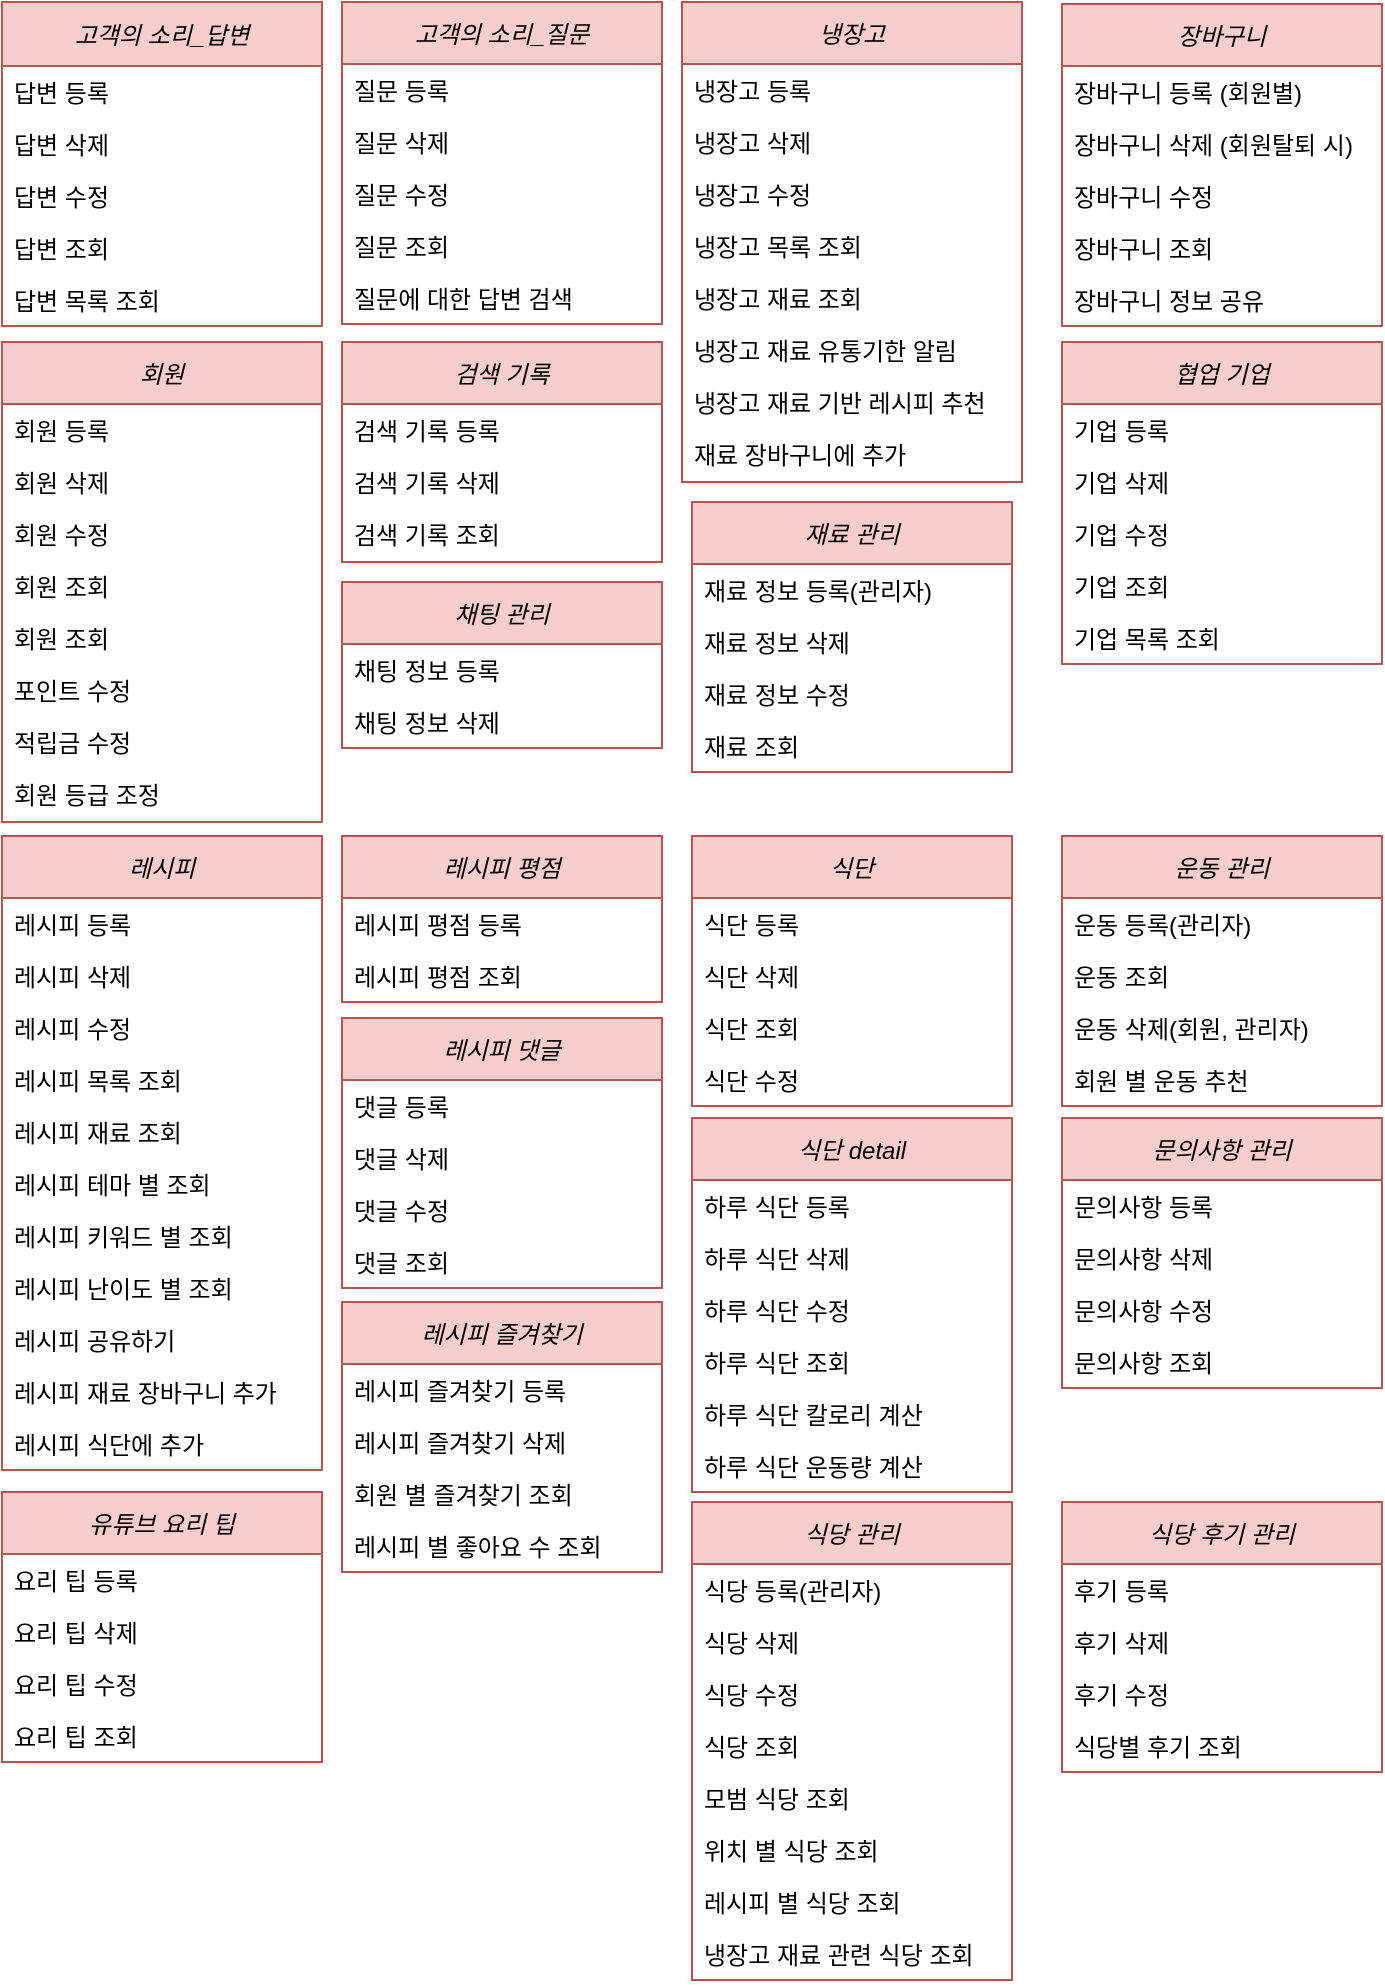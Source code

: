 <mxfile version="12.4.9" type="device"><diagram id="C5RBs43oDa-KdzZeNtuy" name="Page-1"><mxGraphModel dx="782" dy="689" grid="1" gridSize="10" guides="1" tooltips="1" connect="1" arrows="1" fold="1" page="1" pageScale="1" pageWidth="827" pageHeight="1169" math="0" shadow="0"><root><mxCell id="WIyWlLk6GJQsqaUBKTNV-0"/><mxCell id="WIyWlLk6GJQsqaUBKTNV-1" parent="WIyWlLk6GJQsqaUBKTNV-0"/><mxCell id="zkfFHV4jXpPFQw0GAbJ--0" value="고객의 소리_질문" style="swimlane;fontStyle=2;align=center;verticalAlign=middle;childLayout=stackLayout;horizontal=1;startSize=31;horizontalStack=0;resizeParent=1;resizeLast=0;collapsible=1;marginBottom=0;rounded=0;shadow=0;strokeWidth=1;fillColor=#f8cecc;strokeColor=#b85450;" parent="WIyWlLk6GJQsqaUBKTNV-1" vertex="1"><mxGeometry x="200" y="120" width="160" height="161" as="geometry"><mxRectangle x="230" y="140" width="160" height="26" as="alternateBounds"/></mxGeometry></mxCell><mxCell id="oyymYGKAk59_ZDK6_YY2-10" value="질문 등록" style="text;align=left;verticalAlign=top;spacingLeft=4;spacingRight=4;overflow=hidden;rotatable=0;points=[[0,0.5],[1,0.5]];portConstraint=eastwest;" parent="zkfFHV4jXpPFQw0GAbJ--0" vertex="1"><mxGeometry y="31" width="160" height="26" as="geometry"/></mxCell><mxCell id="oyymYGKAk59_ZDK6_YY2-11" value="질문 삭제" style="text;align=left;verticalAlign=top;spacingLeft=4;spacingRight=4;overflow=hidden;rotatable=0;points=[[0,0.5],[1,0.5]];portConstraint=eastwest;" parent="zkfFHV4jXpPFQw0GAbJ--0" vertex="1"><mxGeometry y="57" width="160" height="26" as="geometry"/></mxCell><mxCell id="oyymYGKAk59_ZDK6_YY2-13" value="질문 수정" style="text;align=left;verticalAlign=top;spacingLeft=4;spacingRight=4;overflow=hidden;rotatable=0;points=[[0,0.5],[1,0.5]];portConstraint=eastwest;" parent="zkfFHV4jXpPFQw0GAbJ--0" vertex="1"><mxGeometry y="83" width="160" height="26" as="geometry"/></mxCell><mxCell id="oyymYGKAk59_ZDK6_YY2-12" value="질문 조회" style="text;align=left;verticalAlign=top;spacingLeft=4;spacingRight=4;overflow=hidden;rotatable=0;points=[[0,0.5],[1,0.5]];portConstraint=eastwest;" parent="zkfFHV4jXpPFQw0GAbJ--0" vertex="1"><mxGeometry y="109" width="160" height="26" as="geometry"/></mxCell><mxCell id="8qsR61DYDhoT_4ylMXKl-2" value="질문에 대한 답변 검색" style="text;align=left;verticalAlign=top;spacingLeft=4;spacingRight=4;overflow=hidden;rotatable=0;points=[[0,0.5],[1,0.5]];portConstraint=eastwest;" vertex="1" parent="zkfFHV4jXpPFQw0GAbJ--0"><mxGeometry y="135" width="160" height="26" as="geometry"/></mxCell><mxCell id="oyymYGKAk59_ZDK6_YY2-0" value="고객의 소리_답변" style="swimlane;fontStyle=2;align=center;verticalAlign=middle;childLayout=stackLayout;horizontal=1;startSize=32;horizontalStack=0;resizeParent=1;resizeLast=0;collapsible=1;marginBottom=0;rounded=0;shadow=0;strokeWidth=1;labelBackgroundColor=none;fillColor=#f8cecc;strokeColor=#b85450;" parent="WIyWlLk6GJQsqaUBKTNV-1" vertex="1"><mxGeometry x="30" y="120" width="160" height="162" as="geometry"><mxRectangle x="230" y="140" width="160" height="26" as="alternateBounds"/></mxGeometry></mxCell><mxCell id="oyymYGKAk59_ZDK6_YY2-4" value="답변 등록" style="text;align=left;verticalAlign=top;spacingLeft=4;spacingRight=4;overflow=hidden;rotatable=0;points=[[0,0.5],[1,0.5]];portConstraint=eastwest;" parent="oyymYGKAk59_ZDK6_YY2-0" vertex="1"><mxGeometry y="32" width="160" height="26" as="geometry"/></mxCell><mxCell id="oyymYGKAk59_ZDK6_YY2-5" value="답변 삭제" style="text;align=left;verticalAlign=top;spacingLeft=4;spacingRight=4;overflow=hidden;rotatable=0;points=[[0,0.5],[1,0.5]];portConstraint=eastwest;" parent="oyymYGKAk59_ZDK6_YY2-0" vertex="1"><mxGeometry y="58" width="160" height="26" as="geometry"/></mxCell><mxCell id="oyymYGKAk59_ZDK6_YY2-7" value="답변 수정" style="text;align=left;verticalAlign=top;spacingLeft=4;spacingRight=4;overflow=hidden;rotatable=0;points=[[0,0.5],[1,0.5]];portConstraint=eastwest;" parent="oyymYGKAk59_ZDK6_YY2-0" vertex="1"><mxGeometry y="84" width="160" height="26" as="geometry"/></mxCell><mxCell id="oyymYGKAk59_ZDK6_YY2-8" value="답변 조회" style="text;align=left;verticalAlign=top;spacingLeft=4;spacingRight=4;overflow=hidden;rotatable=0;points=[[0,0.5],[1,0.5]];portConstraint=eastwest;" parent="oyymYGKAk59_ZDK6_YY2-0" vertex="1"><mxGeometry y="110" width="160" height="26" as="geometry"/></mxCell><mxCell id="oyymYGKAk59_ZDK6_YY2-42" value="답변 목록 조회" style="text;align=left;verticalAlign=top;spacingLeft=4;spacingRight=4;overflow=hidden;rotatable=0;points=[[0,0.5],[1,0.5]];portConstraint=eastwest;" parent="oyymYGKAk59_ZDK6_YY2-0" vertex="1"><mxGeometry y="136" width="160" height="26" as="geometry"/></mxCell><mxCell id="oyymYGKAk59_ZDK6_YY2-14" value="협업 기업" style="swimlane;fontStyle=2;align=center;verticalAlign=middle;childLayout=stackLayout;horizontal=1;startSize=31;horizontalStack=0;resizeParent=1;resizeLast=0;collapsible=1;marginBottom=0;rounded=0;shadow=0;strokeWidth=1;fillColor=#f8cecc;strokeColor=#b85450;" parent="WIyWlLk6GJQsqaUBKTNV-1" vertex="1"><mxGeometry x="560" y="290" width="160" height="161" as="geometry"><mxRectangle x="230" y="140" width="160" height="26" as="alternateBounds"/></mxGeometry></mxCell><mxCell id="oyymYGKAk59_ZDK6_YY2-15" value="기업 등록" style="text;align=left;verticalAlign=top;spacingLeft=4;spacingRight=4;overflow=hidden;rotatable=0;points=[[0,0.5],[1,0.5]];portConstraint=eastwest;" parent="oyymYGKAk59_ZDK6_YY2-14" vertex="1"><mxGeometry y="31" width="160" height="26" as="geometry"/></mxCell><mxCell id="oyymYGKAk59_ZDK6_YY2-16" value="기업 삭제" style="text;align=left;verticalAlign=top;spacingLeft=4;spacingRight=4;overflow=hidden;rotatable=0;points=[[0,0.5],[1,0.5]];portConstraint=eastwest;" parent="oyymYGKAk59_ZDK6_YY2-14" vertex="1"><mxGeometry y="57" width="160" height="26" as="geometry"/></mxCell><mxCell id="oyymYGKAk59_ZDK6_YY2-17" value="기업 수정" style="text;align=left;verticalAlign=top;spacingLeft=4;spacingRight=4;overflow=hidden;rotatable=0;points=[[0,0.5],[1,0.5]];portConstraint=eastwest;" parent="oyymYGKAk59_ZDK6_YY2-14" vertex="1"><mxGeometry y="83" width="160" height="26" as="geometry"/></mxCell><mxCell id="oyymYGKAk59_ZDK6_YY2-18" value="기업 조회" style="text;align=left;verticalAlign=top;spacingLeft=4;spacingRight=4;overflow=hidden;rotatable=0;points=[[0,0.5],[1,0.5]];portConstraint=eastwest;" parent="oyymYGKAk59_ZDK6_YY2-14" vertex="1"><mxGeometry y="109" width="160" height="26" as="geometry"/></mxCell><mxCell id="oyymYGKAk59_ZDK6_YY2-43" value="기업 목록 조회" style="text;align=left;verticalAlign=top;spacingLeft=4;spacingRight=4;overflow=hidden;rotatable=0;points=[[0,0.5],[1,0.5]];portConstraint=eastwest;" parent="oyymYGKAk59_ZDK6_YY2-14" vertex="1"><mxGeometry y="135" width="160" height="26" as="geometry"/></mxCell><mxCell id="oyymYGKAk59_ZDK6_YY2-19" value="회원" style="swimlane;fontStyle=2;align=center;verticalAlign=middle;childLayout=stackLayout;horizontal=1;startSize=31;horizontalStack=0;resizeParent=1;resizeLast=0;collapsible=1;marginBottom=0;rounded=0;shadow=0;strokeWidth=1;fillColor=#f8cecc;strokeColor=#b85450;" parent="WIyWlLk6GJQsqaUBKTNV-1" vertex="1"><mxGeometry x="30" y="290" width="160" height="240" as="geometry"><mxRectangle x="230" y="140" width="160" height="26" as="alternateBounds"/></mxGeometry></mxCell><mxCell id="oyymYGKAk59_ZDK6_YY2-20" value="회원 등록" style="text;align=left;verticalAlign=top;spacingLeft=4;spacingRight=4;overflow=hidden;rotatable=0;points=[[0,0.5],[1,0.5]];portConstraint=eastwest;" parent="oyymYGKAk59_ZDK6_YY2-19" vertex="1"><mxGeometry y="31" width="160" height="26" as="geometry"/></mxCell><mxCell id="oyymYGKAk59_ZDK6_YY2-21" value="회원 삭제" style="text;align=left;verticalAlign=top;spacingLeft=4;spacingRight=4;overflow=hidden;rotatable=0;points=[[0,0.5],[1,0.5]];portConstraint=eastwest;" parent="oyymYGKAk59_ZDK6_YY2-19" vertex="1"><mxGeometry y="57" width="160" height="26" as="geometry"/></mxCell><mxCell id="oyymYGKAk59_ZDK6_YY2-22" value="회원 수정" style="text;align=left;verticalAlign=top;spacingLeft=4;spacingRight=4;overflow=hidden;rotatable=0;points=[[0,0.5],[1,0.5]];portConstraint=eastwest;" parent="oyymYGKAk59_ZDK6_YY2-19" vertex="1"><mxGeometry y="83" width="160" height="26" as="geometry"/></mxCell><mxCell id="oyymYGKAk59_ZDK6_YY2-23" value="회원 조회" style="text;align=left;verticalAlign=top;spacingLeft=4;spacingRight=4;overflow=hidden;rotatable=0;points=[[0,0.5],[1,0.5]];portConstraint=eastwest;" parent="oyymYGKAk59_ZDK6_YY2-19" vertex="1"><mxGeometry y="109" width="160" height="26" as="geometry"/></mxCell><mxCell id="oyymYGKAk59_ZDK6_YY2-62" value="회원 조회" style="text;align=left;verticalAlign=top;spacingLeft=4;spacingRight=4;overflow=hidden;rotatable=0;points=[[0,0.5],[1,0.5]];portConstraint=eastwest;" parent="oyymYGKAk59_ZDK6_YY2-19" vertex="1"><mxGeometry y="135" width="160" height="26" as="geometry"/></mxCell><mxCell id="oyymYGKAk59_ZDK6_YY2-24" value="포인트 수정" style="text;align=left;verticalAlign=top;spacingLeft=4;spacingRight=4;overflow=hidden;rotatable=0;points=[[0,0.5],[1,0.5]];portConstraint=eastwest;" parent="oyymYGKAk59_ZDK6_YY2-19" vertex="1"><mxGeometry y="161" width="160" height="26" as="geometry"/></mxCell><mxCell id="oyymYGKAk59_ZDK6_YY2-25" value="적립금 수정" style="text;align=left;verticalAlign=top;spacingLeft=4;spacingRight=4;overflow=hidden;rotatable=0;points=[[0,0.5],[1,0.5]];portConstraint=eastwest;" parent="oyymYGKAk59_ZDK6_YY2-19" vertex="1"><mxGeometry y="187" width="160" height="26" as="geometry"/></mxCell><mxCell id="8qsR61DYDhoT_4ylMXKl-1" value="회원 등급 조정" style="text;align=left;verticalAlign=top;spacingLeft=4;spacingRight=4;overflow=hidden;rotatable=0;points=[[0,0.5],[1,0.5]];portConstraint=eastwest;" vertex="1" parent="oyymYGKAk59_ZDK6_YY2-19"><mxGeometry y="213" width="160" height="26" as="geometry"/></mxCell><mxCell id="oyymYGKAk59_ZDK6_YY2-26" value="검색 기록" style="swimlane;fontStyle=2;align=center;verticalAlign=middle;childLayout=stackLayout;horizontal=1;startSize=31;horizontalStack=0;resizeParent=1;resizeLast=0;collapsible=1;marginBottom=0;rounded=0;shadow=0;strokeWidth=1;fillColor=#f8cecc;strokeColor=#b85450;" parent="WIyWlLk6GJQsqaUBKTNV-1" vertex="1"><mxGeometry x="200" y="290" width="160" height="110" as="geometry"><mxRectangle x="230" y="140" width="160" height="26" as="alternateBounds"/></mxGeometry></mxCell><mxCell id="oyymYGKAk59_ZDK6_YY2-27" value="검색 기록 등록" style="text;align=left;verticalAlign=top;spacingLeft=4;spacingRight=4;overflow=hidden;rotatable=0;points=[[0,0.5],[1,0.5]];portConstraint=eastwest;" parent="oyymYGKAk59_ZDK6_YY2-26" vertex="1"><mxGeometry y="31" width="160" height="26" as="geometry"/></mxCell><mxCell id="oyymYGKAk59_ZDK6_YY2-28" value="검색 기록 삭제" style="text;align=left;verticalAlign=top;spacingLeft=4;spacingRight=4;overflow=hidden;rotatable=0;points=[[0,0.5],[1,0.5]];portConstraint=eastwest;" parent="oyymYGKAk59_ZDK6_YY2-26" vertex="1"><mxGeometry y="57" width="160" height="26" as="geometry"/></mxCell><mxCell id="oyymYGKAk59_ZDK6_YY2-29" value="검색 기록 조회" style="text;align=left;verticalAlign=top;spacingLeft=4;spacingRight=4;overflow=hidden;rotatable=0;points=[[0,0.5],[1,0.5]];portConstraint=eastwest;" parent="oyymYGKAk59_ZDK6_YY2-26" vertex="1"><mxGeometry y="83" width="160" height="26" as="geometry"/></mxCell><mxCell id="oyymYGKAk59_ZDK6_YY2-33" value="장바구니" style="swimlane;fontStyle=2;align=center;verticalAlign=middle;childLayout=stackLayout;horizontal=1;startSize=31;horizontalStack=0;resizeParent=1;resizeLast=0;collapsible=1;marginBottom=0;rounded=0;shadow=0;strokeWidth=1;fillColor=#f8cecc;strokeColor=#b85450;" parent="WIyWlLk6GJQsqaUBKTNV-1" vertex="1"><mxGeometry x="560" y="121" width="160" height="161" as="geometry"><mxRectangle x="230" y="140" width="160" height="26" as="alternateBounds"/></mxGeometry></mxCell><mxCell id="oyymYGKAk59_ZDK6_YY2-34" value="장바구니 등록 (회원별)" style="text;align=left;verticalAlign=top;spacingLeft=4;spacingRight=4;overflow=hidden;rotatable=0;points=[[0,0.5],[1,0.5]];portConstraint=eastwest;" parent="oyymYGKAk59_ZDK6_YY2-33" vertex="1"><mxGeometry y="31" width="160" height="26" as="geometry"/></mxCell><mxCell id="oyymYGKAk59_ZDK6_YY2-35" value="장바구니 삭제 (회원탈퇴 시)" style="text;align=left;verticalAlign=top;spacingLeft=4;spacingRight=4;overflow=hidden;rotatable=0;points=[[0,0.5],[1,0.5]];portConstraint=eastwest;" parent="oyymYGKAk59_ZDK6_YY2-33" vertex="1"><mxGeometry y="57" width="160" height="26" as="geometry"/></mxCell><mxCell id="oyymYGKAk59_ZDK6_YY2-36" value="장바구니 수정" style="text;align=left;verticalAlign=top;spacingLeft=4;spacingRight=4;overflow=hidden;rotatable=0;points=[[0,0.5],[1,0.5]];portConstraint=eastwest;" parent="oyymYGKAk59_ZDK6_YY2-33" vertex="1"><mxGeometry y="83" width="160" height="26" as="geometry"/></mxCell><mxCell id="oyymYGKAk59_ZDK6_YY2-37" value="장바구니 조회" style="text;align=left;verticalAlign=top;spacingLeft=4;spacingRight=4;overflow=hidden;rotatable=0;points=[[0,0.5],[1,0.5]];portConstraint=eastwest;" parent="oyymYGKAk59_ZDK6_YY2-33" vertex="1"><mxGeometry y="109" width="160" height="26" as="geometry"/></mxCell><mxCell id="oyymYGKAk59_ZDK6_YY2-41" value="장바구니 정보 공유" style="text;align=left;verticalAlign=top;spacingLeft=4;spacingRight=4;overflow=hidden;rotatable=0;points=[[0,0.5],[1,0.5]];portConstraint=eastwest;" parent="oyymYGKAk59_ZDK6_YY2-33" vertex="1"><mxGeometry y="135" width="160" height="26" as="geometry"/></mxCell><mxCell id="oyymYGKAk59_ZDK6_YY2-44" value="레시피" style="swimlane;fontStyle=2;align=center;verticalAlign=middle;childLayout=stackLayout;horizontal=1;startSize=31;horizontalStack=0;resizeParent=1;resizeLast=0;collapsible=1;marginBottom=0;rounded=0;shadow=0;strokeWidth=1;fillColor=#f8cecc;strokeColor=#b85450;" parent="WIyWlLk6GJQsqaUBKTNV-1" vertex="1"><mxGeometry x="30" y="537" width="160" height="317" as="geometry"><mxRectangle x="230" y="140" width="160" height="26" as="alternateBounds"/></mxGeometry></mxCell><mxCell id="oyymYGKAk59_ZDK6_YY2-45" value="레시피 등록" style="text;align=left;verticalAlign=top;spacingLeft=4;spacingRight=4;overflow=hidden;rotatable=0;points=[[0,0.5],[1,0.5]];portConstraint=eastwest;" parent="oyymYGKAk59_ZDK6_YY2-44" vertex="1"><mxGeometry y="31" width="160" height="26" as="geometry"/></mxCell><mxCell id="oyymYGKAk59_ZDK6_YY2-46" value="레시피 삭제" style="text;align=left;verticalAlign=top;spacingLeft=4;spacingRight=4;overflow=hidden;rotatable=0;points=[[0,0.5],[1,0.5]];portConstraint=eastwest;" parent="oyymYGKAk59_ZDK6_YY2-44" vertex="1"><mxGeometry y="57" width="160" height="26" as="geometry"/></mxCell><mxCell id="oyymYGKAk59_ZDK6_YY2-47" value="레시피 수정" style="text;align=left;verticalAlign=top;spacingLeft=4;spacingRight=4;overflow=hidden;rotatable=0;points=[[0,0.5],[1,0.5]];portConstraint=eastwest;" parent="oyymYGKAk59_ZDK6_YY2-44" vertex="1"><mxGeometry y="83" width="160" height="26" as="geometry"/></mxCell><mxCell id="oyymYGKAk59_ZDK6_YY2-48" value="레시피 목록 조회" style="text;align=left;verticalAlign=top;spacingLeft=4;spacingRight=4;overflow=hidden;rotatable=0;points=[[0,0.5],[1,0.5]];portConstraint=eastwest;" parent="oyymYGKAk59_ZDK6_YY2-44" vertex="1"><mxGeometry y="109" width="160" height="26" as="geometry"/></mxCell><mxCell id="8qsR61DYDhoT_4ylMXKl-5" value="레시피 재료 조회" style="text;align=left;verticalAlign=top;spacingLeft=4;spacingRight=4;overflow=hidden;rotatable=0;points=[[0,0.5],[1,0.5]];portConstraint=eastwest;" vertex="1" parent="oyymYGKAk59_ZDK6_YY2-44"><mxGeometry y="135" width="160" height="26" as="geometry"/></mxCell><mxCell id="oyymYGKAk59_ZDK6_YY2-49" value="레시피 테마 별 조회" style="text;align=left;verticalAlign=top;spacingLeft=4;spacingRight=4;overflow=hidden;rotatable=0;points=[[0,0.5],[1,0.5]];portConstraint=eastwest;" parent="oyymYGKAk59_ZDK6_YY2-44" vertex="1"><mxGeometry y="161" width="160" height="26" as="geometry"/></mxCell><mxCell id="oyymYGKAk59_ZDK6_YY2-51" value="레시피 키워드 별 조회" style="text;align=left;verticalAlign=top;spacingLeft=4;spacingRight=4;overflow=hidden;rotatable=0;points=[[0,0.5],[1,0.5]];portConstraint=eastwest;" parent="oyymYGKAk59_ZDK6_YY2-44" vertex="1"><mxGeometry y="187" width="160" height="26" as="geometry"/></mxCell><mxCell id="oyymYGKAk59_ZDK6_YY2-52" value="레시피 난이도 별 조회" style="text;align=left;verticalAlign=top;spacingLeft=4;spacingRight=4;overflow=hidden;rotatable=0;points=[[0,0.5],[1,0.5]];portConstraint=eastwest;" parent="oyymYGKAk59_ZDK6_YY2-44" vertex="1"><mxGeometry y="213" width="160" height="26" as="geometry"/></mxCell><mxCell id="8qsR61DYDhoT_4ylMXKl-4" value="레시피 공유하기" style="text;align=left;verticalAlign=top;spacingLeft=4;spacingRight=4;overflow=hidden;rotatable=0;points=[[0,0.5],[1,0.5]];portConstraint=eastwest;" vertex="1" parent="oyymYGKAk59_ZDK6_YY2-44"><mxGeometry y="239" width="160" height="26" as="geometry"/></mxCell><mxCell id="8qsR61DYDhoT_4ylMXKl-6" value="레시피 재료 장바구니 추가" style="text;align=left;verticalAlign=top;spacingLeft=4;spacingRight=4;overflow=hidden;rotatable=0;points=[[0,0.5],[1,0.5]];portConstraint=eastwest;" vertex="1" parent="oyymYGKAk59_ZDK6_YY2-44"><mxGeometry y="265" width="160" height="26" as="geometry"/></mxCell><mxCell id="8qsR61DYDhoT_4ylMXKl-7" value="레시피 식단에 추가" style="text;align=left;verticalAlign=top;spacingLeft=4;spacingRight=4;overflow=hidden;rotatable=0;points=[[0,0.5],[1,0.5]];portConstraint=eastwest;" vertex="1" parent="oyymYGKAk59_ZDK6_YY2-44"><mxGeometry y="291" width="160" height="26" as="geometry"/></mxCell><mxCell id="oyymYGKAk59_ZDK6_YY2-54" value="레시피 평점" style="swimlane;fontStyle=2;align=center;verticalAlign=middle;childLayout=stackLayout;horizontal=1;startSize=31;horizontalStack=0;resizeParent=1;resizeLast=0;collapsible=1;marginBottom=0;rounded=0;shadow=0;strokeWidth=1;fillColor=#f8cecc;strokeColor=#b85450;" parent="WIyWlLk6GJQsqaUBKTNV-1" vertex="1"><mxGeometry x="200" y="537" width="160" height="83" as="geometry"><mxRectangle x="230" y="140" width="160" height="26" as="alternateBounds"/></mxGeometry></mxCell><mxCell id="oyymYGKAk59_ZDK6_YY2-55" value="레시피 평점 등록" style="text;align=left;verticalAlign=top;spacingLeft=4;spacingRight=4;overflow=hidden;rotatable=0;points=[[0,0.5],[1,0.5]];portConstraint=eastwest;" parent="oyymYGKAk59_ZDK6_YY2-54" vertex="1"><mxGeometry y="31" width="160" height="26" as="geometry"/></mxCell><mxCell id="oyymYGKAk59_ZDK6_YY2-56" value="레시피 평점 조회" style="text;align=left;verticalAlign=top;spacingLeft=4;spacingRight=4;overflow=hidden;rotatable=0;points=[[0,0.5],[1,0.5]];portConstraint=eastwest;" parent="oyymYGKAk59_ZDK6_YY2-54" vertex="1"><mxGeometry y="57" width="160" height="26" as="geometry"/></mxCell><mxCell id="oyymYGKAk59_ZDK6_YY2-63" value="레시피 댓글" style="swimlane;fontStyle=2;align=center;verticalAlign=middle;childLayout=stackLayout;horizontal=1;startSize=31;horizontalStack=0;resizeParent=1;resizeLast=0;collapsible=1;marginBottom=0;rounded=0;shadow=0;strokeWidth=1;fillColor=#f8cecc;strokeColor=#b85450;" parent="WIyWlLk6GJQsqaUBKTNV-1" vertex="1"><mxGeometry x="200" y="628" width="160" height="135" as="geometry"><mxRectangle x="230" y="140" width="160" height="26" as="alternateBounds"/></mxGeometry></mxCell><mxCell id="oyymYGKAk59_ZDK6_YY2-64" value="댓글 등록" style="text;align=left;verticalAlign=top;spacingLeft=4;spacingRight=4;overflow=hidden;rotatable=0;points=[[0,0.5],[1,0.5]];portConstraint=eastwest;" parent="oyymYGKAk59_ZDK6_YY2-63" vertex="1"><mxGeometry y="31" width="160" height="26" as="geometry"/></mxCell><mxCell id="oyymYGKAk59_ZDK6_YY2-65" value="댓글 삭제" style="text;align=left;verticalAlign=top;spacingLeft=4;spacingRight=4;overflow=hidden;rotatable=0;points=[[0,0.5],[1,0.5]];portConstraint=eastwest;" parent="oyymYGKAk59_ZDK6_YY2-63" vertex="1"><mxGeometry y="57" width="160" height="26" as="geometry"/></mxCell><mxCell id="oyymYGKAk59_ZDK6_YY2-66" value="댓글 수정" style="text;align=left;verticalAlign=top;spacingLeft=4;spacingRight=4;overflow=hidden;rotatable=0;points=[[0,0.5],[1,0.5]];portConstraint=eastwest;" parent="oyymYGKAk59_ZDK6_YY2-63" vertex="1"><mxGeometry y="83" width="160" height="26" as="geometry"/></mxCell><mxCell id="oyymYGKAk59_ZDK6_YY2-67" value="댓글 조회" style="text;align=left;verticalAlign=top;spacingLeft=4;spacingRight=4;overflow=hidden;rotatable=0;points=[[0,0.5],[1,0.5]];portConstraint=eastwest;" parent="oyymYGKAk59_ZDK6_YY2-63" vertex="1"><mxGeometry y="109" width="160" height="26" as="geometry"/></mxCell><mxCell id="oyymYGKAk59_ZDK6_YY2-71" value="식단" style="swimlane;fontStyle=2;align=center;verticalAlign=middle;childLayout=stackLayout;horizontal=1;startSize=31;horizontalStack=0;resizeParent=1;resizeLast=0;collapsible=1;marginBottom=0;rounded=0;shadow=0;strokeWidth=1;fillColor=#f8cecc;strokeColor=#b85450;" parent="WIyWlLk6GJQsqaUBKTNV-1" vertex="1"><mxGeometry x="375" y="537" width="160" height="135" as="geometry"><mxRectangle x="230" y="140" width="160" height="26" as="alternateBounds"/></mxGeometry></mxCell><mxCell id="oyymYGKAk59_ZDK6_YY2-72" value="식단 등록" style="text;align=left;verticalAlign=top;spacingLeft=4;spacingRight=4;overflow=hidden;rotatable=0;points=[[0,0.5],[1,0.5]];portConstraint=eastwest;" parent="oyymYGKAk59_ZDK6_YY2-71" vertex="1"><mxGeometry y="31" width="160" height="26" as="geometry"/></mxCell><mxCell id="oyymYGKAk59_ZDK6_YY2-73" value="식단 삭제" style="text;align=left;verticalAlign=top;spacingLeft=4;spacingRight=4;overflow=hidden;rotatable=0;points=[[0,0.5],[1,0.5]];portConstraint=eastwest;" parent="oyymYGKAk59_ZDK6_YY2-71" vertex="1"><mxGeometry y="57" width="160" height="26" as="geometry"/></mxCell><mxCell id="oyymYGKAk59_ZDK6_YY2-74" value="식단 조회" style="text;align=left;verticalAlign=top;spacingLeft=4;spacingRight=4;overflow=hidden;rotatable=0;points=[[0,0.5],[1,0.5]];portConstraint=eastwest;" parent="oyymYGKAk59_ZDK6_YY2-71" vertex="1"><mxGeometry y="83" width="160" height="26" as="geometry"/></mxCell><mxCell id="oyymYGKAk59_ZDK6_YY2-75" value="식단 수정" style="text;align=left;verticalAlign=top;spacingLeft=4;spacingRight=4;overflow=hidden;rotatable=0;points=[[0,0.5],[1,0.5]];portConstraint=eastwest;" parent="oyymYGKAk59_ZDK6_YY2-71" vertex="1"><mxGeometry y="109" width="160" height="26" as="geometry"/></mxCell><mxCell id="oyymYGKAk59_ZDK6_YY2-81" value="식단 detail" style="swimlane;fontStyle=2;align=center;verticalAlign=middle;childLayout=stackLayout;horizontal=1;startSize=31;horizontalStack=0;resizeParent=1;resizeLast=0;collapsible=1;marginBottom=0;rounded=0;shadow=0;strokeWidth=1;fillColor=#f8cecc;strokeColor=#b85450;" parent="WIyWlLk6GJQsqaUBKTNV-1" vertex="1"><mxGeometry x="375" y="678" width="160" height="187" as="geometry"><mxRectangle x="230" y="140" width="160" height="26" as="alternateBounds"/></mxGeometry></mxCell><mxCell id="oyymYGKAk59_ZDK6_YY2-82" value="하루 식단 등록" style="text;align=left;verticalAlign=top;spacingLeft=4;spacingRight=4;overflow=hidden;rotatable=0;points=[[0,0.5],[1,0.5]];portConstraint=eastwest;" parent="oyymYGKAk59_ZDK6_YY2-81" vertex="1"><mxGeometry y="31" width="160" height="26" as="geometry"/></mxCell><mxCell id="oyymYGKAk59_ZDK6_YY2-83" value="하루 식단 삭제" style="text;align=left;verticalAlign=top;spacingLeft=4;spacingRight=4;overflow=hidden;rotatable=0;points=[[0,0.5],[1,0.5]];portConstraint=eastwest;" parent="oyymYGKAk59_ZDK6_YY2-81" vertex="1"><mxGeometry y="57" width="160" height="26" as="geometry"/></mxCell><mxCell id="oyymYGKAk59_ZDK6_YY2-84" value="하루 식단 수정" style="text;align=left;verticalAlign=top;spacingLeft=4;spacingRight=4;overflow=hidden;rotatable=0;points=[[0,0.5],[1,0.5]];portConstraint=eastwest;" parent="oyymYGKAk59_ZDK6_YY2-81" vertex="1"><mxGeometry y="83" width="160" height="26" as="geometry"/></mxCell><mxCell id="oyymYGKAk59_ZDK6_YY2-85" value="하루 식단 조회" style="text;align=left;verticalAlign=top;spacingLeft=4;spacingRight=4;overflow=hidden;rotatable=0;points=[[0,0.5],[1,0.5]];portConstraint=eastwest;" parent="oyymYGKAk59_ZDK6_YY2-81" vertex="1"><mxGeometry y="109" width="160" height="26" as="geometry"/></mxCell><mxCell id="8qsR61DYDhoT_4ylMXKl-9" value="하루 식단 칼로리 계산" style="text;align=left;verticalAlign=top;spacingLeft=4;spacingRight=4;overflow=hidden;rotatable=0;points=[[0,0.5],[1,0.5]];portConstraint=eastwest;" vertex="1" parent="oyymYGKAk59_ZDK6_YY2-81"><mxGeometry y="135" width="160" height="26" as="geometry"/></mxCell><mxCell id="8qsR61DYDhoT_4ylMXKl-10" value="하루 식단 운동량 계산" style="text;align=left;verticalAlign=top;spacingLeft=4;spacingRight=4;overflow=hidden;rotatable=0;points=[[0,0.5],[1,0.5]];portConstraint=eastwest;" vertex="1" parent="oyymYGKAk59_ZDK6_YY2-81"><mxGeometry y="161" width="160" height="26" as="geometry"/></mxCell><mxCell id="oyymYGKAk59_ZDK6_YY2-86" value="유튜브 요리 팁" style="swimlane;fontStyle=2;align=center;verticalAlign=middle;childLayout=stackLayout;horizontal=1;startSize=31;horizontalStack=0;resizeParent=1;resizeLast=0;collapsible=1;marginBottom=0;rounded=0;shadow=0;strokeWidth=1;fillColor=#f8cecc;strokeColor=#b85450;" parent="WIyWlLk6GJQsqaUBKTNV-1" vertex="1"><mxGeometry x="30" y="865" width="160" height="135" as="geometry"><mxRectangle x="230" y="140" width="160" height="26" as="alternateBounds"/></mxGeometry></mxCell><mxCell id="oyymYGKAk59_ZDK6_YY2-87" value="요리 팁 등록" style="text;align=left;verticalAlign=top;spacingLeft=4;spacingRight=4;overflow=hidden;rotatable=0;points=[[0,0.5],[1,0.5]];portConstraint=eastwest;" parent="oyymYGKAk59_ZDK6_YY2-86" vertex="1"><mxGeometry y="31" width="160" height="26" as="geometry"/></mxCell><mxCell id="oyymYGKAk59_ZDK6_YY2-88" value="요리 팁 삭제" style="text;align=left;verticalAlign=top;spacingLeft=4;spacingRight=4;overflow=hidden;rotatable=0;points=[[0,0.5],[1,0.5]];portConstraint=eastwest;" parent="oyymYGKAk59_ZDK6_YY2-86" vertex="1"><mxGeometry y="57" width="160" height="26" as="geometry"/></mxCell><mxCell id="oyymYGKAk59_ZDK6_YY2-89" value="요리 팁 수정" style="text;align=left;verticalAlign=top;spacingLeft=4;spacingRight=4;overflow=hidden;rotatable=0;points=[[0,0.5],[1,0.5]];portConstraint=eastwest;" parent="oyymYGKAk59_ZDK6_YY2-86" vertex="1"><mxGeometry y="83" width="160" height="26" as="geometry"/></mxCell><mxCell id="oyymYGKAk59_ZDK6_YY2-90" value="요리 팁 조회" style="text;align=left;verticalAlign=top;spacingLeft=4;spacingRight=4;overflow=hidden;rotatable=0;points=[[0,0.5],[1,0.5]];portConstraint=eastwest;" parent="oyymYGKAk59_ZDK6_YY2-86" vertex="1"><mxGeometry y="109" width="160" height="26" as="geometry"/></mxCell><mxCell id="oyymYGKAk59_ZDK6_YY2-91" value="냉장고" style="swimlane;fontStyle=2;align=center;verticalAlign=middle;childLayout=stackLayout;horizontal=1;startSize=31;horizontalStack=0;resizeParent=1;resizeLast=0;collapsible=1;marginBottom=0;rounded=0;shadow=0;strokeWidth=1;fillColor=#f8cecc;strokeColor=#b85450;" parent="WIyWlLk6GJQsqaUBKTNV-1" vertex="1"><mxGeometry x="370" y="120" width="170" height="240" as="geometry"><mxRectangle x="230" y="140" width="160" height="26" as="alternateBounds"/></mxGeometry></mxCell><mxCell id="oyymYGKAk59_ZDK6_YY2-92" value="냉장고 등록" style="text;align=left;verticalAlign=top;spacingLeft=4;spacingRight=4;overflow=hidden;rotatable=0;points=[[0,0.5],[1,0.5]];portConstraint=eastwest;" parent="oyymYGKAk59_ZDK6_YY2-91" vertex="1"><mxGeometry y="31" width="170" height="26" as="geometry"/></mxCell><mxCell id="oyymYGKAk59_ZDK6_YY2-93" value="냉장고 삭제" style="text;align=left;verticalAlign=top;spacingLeft=4;spacingRight=4;overflow=hidden;rotatable=0;points=[[0,0.5],[1,0.5]];portConstraint=eastwest;" parent="oyymYGKAk59_ZDK6_YY2-91" vertex="1"><mxGeometry y="57" width="170" height="26" as="geometry"/></mxCell><mxCell id="oyymYGKAk59_ZDK6_YY2-94" value="냉장고 수정" style="text;align=left;verticalAlign=top;spacingLeft=4;spacingRight=4;overflow=hidden;rotatable=0;points=[[0,0.5],[1,0.5]];portConstraint=eastwest;" parent="oyymYGKAk59_ZDK6_YY2-91" vertex="1"><mxGeometry y="83" width="170" height="26" as="geometry"/></mxCell><mxCell id="oyymYGKAk59_ZDK6_YY2-95" value="냉장고 목록 조회" style="text;align=left;verticalAlign=top;spacingLeft=4;spacingRight=4;overflow=hidden;rotatable=0;points=[[0,0.5],[1,0.5]];portConstraint=eastwest;" parent="oyymYGKAk59_ZDK6_YY2-91" vertex="1"><mxGeometry y="109" width="170" height="26" as="geometry"/></mxCell><mxCell id="8qsR61DYDhoT_4ylMXKl-3" value="냉장고 재료 조회" style="text;align=left;verticalAlign=top;spacingLeft=4;spacingRight=4;overflow=hidden;rotatable=0;points=[[0,0.5],[1,0.5]];portConstraint=eastwest;" vertex="1" parent="oyymYGKAk59_ZDK6_YY2-91"><mxGeometry y="135" width="170" height="26" as="geometry"/></mxCell><mxCell id="oyymYGKAk59_ZDK6_YY2-96" value="냉장고 재료 유통기한 알림" style="text;align=left;verticalAlign=top;spacingLeft=4;spacingRight=4;overflow=hidden;rotatable=0;points=[[0,0.5],[1,0.5]];portConstraint=eastwest;" parent="oyymYGKAk59_ZDK6_YY2-91" vertex="1"><mxGeometry y="161" width="170" height="26" as="geometry"/></mxCell><mxCell id="oyymYGKAk59_ZDK6_YY2-98" value="냉장고 재료 기반 레시피 추천" style="text;align=left;verticalAlign=top;spacingLeft=4;spacingRight=4;overflow=hidden;rotatable=0;points=[[0,0.5],[1,0.5]];portConstraint=eastwest;" parent="oyymYGKAk59_ZDK6_YY2-91" vertex="1"><mxGeometry y="187" width="170" height="26" as="geometry"/></mxCell><mxCell id="oyymYGKAk59_ZDK6_YY2-97" value="재료 장바구니에 추가" style="text;align=left;verticalAlign=top;spacingLeft=4;spacingRight=4;overflow=hidden;rotatable=0;points=[[0,0.5],[1,0.5]];portConstraint=eastwest;" parent="oyymYGKAk59_ZDK6_YY2-91" vertex="1"><mxGeometry y="213" width="170" height="26" as="geometry"/></mxCell><mxCell id="S9K8uZwQyuPPVKs6UWDo-0" value="재료 관리" style="swimlane;fontStyle=2;align=center;verticalAlign=middle;childLayout=stackLayout;horizontal=1;startSize=31;horizontalStack=0;resizeParent=1;resizeLast=0;collapsible=1;marginBottom=0;rounded=0;shadow=0;strokeWidth=1;fillColor=#f8cecc;strokeColor=#b85450;" parent="WIyWlLk6GJQsqaUBKTNV-1" vertex="1"><mxGeometry x="375" y="370" width="160" height="135" as="geometry"><mxRectangle x="230" y="140" width="160" height="26" as="alternateBounds"/></mxGeometry></mxCell><mxCell id="S9K8uZwQyuPPVKs6UWDo-41" value="재료 정보 등록(관리자)" style="text;align=left;verticalAlign=top;spacingLeft=4;spacingRight=4;overflow=hidden;rotatable=0;points=[[0,0.5],[1,0.5]];portConstraint=eastwest;" parent="S9K8uZwQyuPPVKs6UWDo-0" vertex="1"><mxGeometry y="31" width="160" height="26" as="geometry"/></mxCell><mxCell id="1Jzk89CDiml5pxnOT_EJ-0" value="재료 정보 삭제" style="text;align=left;verticalAlign=top;spacingLeft=4;spacingRight=4;overflow=hidden;rotatable=0;points=[[0,0.5],[1,0.5]];portConstraint=eastwest;" parent="S9K8uZwQyuPPVKs6UWDo-0" vertex="1"><mxGeometry y="57" width="160" height="26" as="geometry"/></mxCell><mxCell id="1Jzk89CDiml5pxnOT_EJ-1" value="재료 정보 수정" style="text;align=left;verticalAlign=top;spacingLeft=4;spacingRight=4;overflow=hidden;rotatable=0;points=[[0,0.5],[1,0.5]];portConstraint=eastwest;" parent="S9K8uZwQyuPPVKs6UWDo-0" vertex="1"><mxGeometry y="83" width="160" height="26" as="geometry"/></mxCell><mxCell id="1Jzk89CDiml5pxnOT_EJ-3" value="재료 조회" style="text;align=left;verticalAlign=top;spacingLeft=4;spacingRight=4;overflow=hidden;rotatable=0;points=[[0,0.5],[1,0.5]];portConstraint=eastwest;" parent="S9K8uZwQyuPPVKs6UWDo-0" vertex="1"><mxGeometry y="109" width="160" height="26" as="geometry"/></mxCell><mxCell id="S9K8uZwQyuPPVKs6UWDo-6" value="레시피 즐겨찾기" style="swimlane;fontStyle=2;align=center;verticalAlign=middle;childLayout=stackLayout;horizontal=1;startSize=31;horizontalStack=0;resizeParent=1;resizeLast=0;collapsible=1;marginBottom=0;rounded=0;shadow=0;strokeWidth=1;fillColor=#f8cecc;strokeColor=#b85450;" parent="WIyWlLk6GJQsqaUBKTNV-1" vertex="1"><mxGeometry x="200" y="770" width="160" height="135" as="geometry"><mxRectangle x="230" y="140" width="160" height="26" as="alternateBounds"/></mxGeometry></mxCell><mxCell id="S9K8uZwQyuPPVKs6UWDo-7" value="레시피 즐겨찾기 등록" style="text;align=left;verticalAlign=top;spacingLeft=4;spacingRight=4;overflow=hidden;rotatable=0;points=[[0,0.5],[1,0.5]];portConstraint=eastwest;" parent="S9K8uZwQyuPPVKs6UWDo-6" vertex="1"><mxGeometry y="31" width="160" height="26" as="geometry"/></mxCell><mxCell id="S9K8uZwQyuPPVKs6UWDo-9" value="레시피 즐겨찾기 삭제" style="text;align=left;verticalAlign=top;spacingLeft=4;spacingRight=4;overflow=hidden;rotatable=0;points=[[0,0.5],[1,0.5]];portConstraint=eastwest;" parent="S9K8uZwQyuPPVKs6UWDo-6" vertex="1"><mxGeometry y="57" width="160" height="26" as="geometry"/></mxCell><mxCell id="S9K8uZwQyuPPVKs6UWDo-11" value="회원 별 즐겨찾기 조회" style="text;align=left;verticalAlign=top;spacingLeft=4;spacingRight=4;overflow=hidden;rotatable=0;points=[[0,0.5],[1,0.5]];portConstraint=eastwest;" parent="S9K8uZwQyuPPVKs6UWDo-6" vertex="1"><mxGeometry y="83" width="160" height="26" as="geometry"/></mxCell><mxCell id="8qsR61DYDhoT_4ylMXKl-8" value="레시피 별 좋아요 수 조회" style="text;align=left;verticalAlign=top;spacingLeft=4;spacingRight=4;overflow=hidden;rotatable=0;points=[[0,0.5],[1,0.5]];portConstraint=eastwest;" vertex="1" parent="S9K8uZwQyuPPVKs6UWDo-6"><mxGeometry y="109" width="160" height="26" as="geometry"/></mxCell><mxCell id="S9K8uZwQyuPPVKs6UWDo-12" value="운동 관리" style="swimlane;fontStyle=2;align=center;verticalAlign=middle;childLayout=stackLayout;horizontal=1;startSize=31;horizontalStack=0;resizeParent=1;resizeLast=0;collapsible=1;marginBottom=0;rounded=0;shadow=0;strokeWidth=1;fillColor=#f8cecc;strokeColor=#b85450;" parent="WIyWlLk6GJQsqaUBKTNV-1" vertex="1"><mxGeometry x="560" y="537" width="160" height="135" as="geometry"><mxRectangle x="230" y="140" width="160" height="26" as="alternateBounds"/></mxGeometry></mxCell><mxCell id="S9K8uZwQyuPPVKs6UWDo-13" value="운동 등록(관리자)" style="text;align=left;verticalAlign=top;spacingLeft=4;spacingRight=4;overflow=hidden;rotatable=0;points=[[0,0.5],[1,0.5]];portConstraint=eastwest;" parent="S9K8uZwQyuPPVKs6UWDo-12" vertex="1"><mxGeometry y="31" width="160" height="26" as="geometry"/></mxCell><mxCell id="S9K8uZwQyuPPVKs6UWDo-14" value="운동 조회" style="text;align=left;verticalAlign=top;spacingLeft=4;spacingRight=4;overflow=hidden;rotatable=0;points=[[0,0.5],[1,0.5]];portConstraint=eastwest;" parent="S9K8uZwQyuPPVKs6UWDo-12" vertex="1"><mxGeometry y="57" width="160" height="26" as="geometry"/></mxCell><mxCell id="S9K8uZwQyuPPVKs6UWDo-15" value="운동 삭제(회원, 관리자)" style="text;align=left;verticalAlign=top;spacingLeft=4;spacingRight=4;overflow=hidden;rotatable=0;points=[[0,0.5],[1,0.5]];portConstraint=eastwest;" parent="S9K8uZwQyuPPVKs6UWDo-12" vertex="1"><mxGeometry y="83" width="160" height="26" as="geometry"/></mxCell><mxCell id="8qsR61DYDhoT_4ylMXKl-12" value="회원 별 운동 추천" style="text;align=left;verticalAlign=top;spacingLeft=4;spacingRight=4;overflow=hidden;rotatable=0;points=[[0,0.5],[1,0.5]];portConstraint=eastwest;" vertex="1" parent="S9K8uZwQyuPPVKs6UWDo-12"><mxGeometry y="109" width="160" height="26" as="geometry"/></mxCell><mxCell id="S9K8uZwQyuPPVKs6UWDo-17" value="문의사항 관리" style="swimlane;fontStyle=2;align=center;verticalAlign=middle;childLayout=stackLayout;horizontal=1;startSize=31;horizontalStack=0;resizeParent=1;resizeLast=0;collapsible=1;marginBottom=0;rounded=0;shadow=0;strokeWidth=1;fillColor=#f8cecc;strokeColor=#b85450;" parent="WIyWlLk6GJQsqaUBKTNV-1" vertex="1"><mxGeometry x="560" y="678" width="160" height="135" as="geometry"><mxRectangle x="230" y="140" width="160" height="26" as="alternateBounds"/></mxGeometry></mxCell><mxCell id="S9K8uZwQyuPPVKs6UWDo-18" value="문의사항 등록" style="text;align=left;verticalAlign=top;spacingLeft=4;spacingRight=4;overflow=hidden;rotatable=0;points=[[0,0.5],[1,0.5]];portConstraint=eastwest;" parent="S9K8uZwQyuPPVKs6UWDo-17" vertex="1"><mxGeometry y="31" width="160" height="26" as="geometry"/></mxCell><mxCell id="S9K8uZwQyuPPVKs6UWDo-19" value="문의사항 삭제" style="text;align=left;verticalAlign=top;spacingLeft=4;spacingRight=4;overflow=hidden;rotatable=0;points=[[0,0.5],[1,0.5]];portConstraint=eastwest;" parent="S9K8uZwQyuPPVKs6UWDo-17" vertex="1"><mxGeometry y="57" width="160" height="26" as="geometry"/></mxCell><mxCell id="S9K8uZwQyuPPVKs6UWDo-20" value="문의사항 수정" style="text;align=left;verticalAlign=top;spacingLeft=4;spacingRight=4;overflow=hidden;rotatable=0;points=[[0,0.5],[1,0.5]];portConstraint=eastwest;" parent="S9K8uZwQyuPPVKs6UWDo-17" vertex="1"><mxGeometry y="83" width="160" height="26" as="geometry"/></mxCell><mxCell id="S9K8uZwQyuPPVKs6UWDo-21" value="문의사항 조회" style="text;align=left;verticalAlign=top;spacingLeft=4;spacingRight=4;overflow=hidden;rotatable=0;points=[[0,0.5],[1,0.5]];portConstraint=eastwest;" parent="S9K8uZwQyuPPVKs6UWDo-17" vertex="1"><mxGeometry y="109" width="160" height="26" as="geometry"/></mxCell><mxCell id="S9K8uZwQyuPPVKs6UWDo-22" value="채팅 관리" style="swimlane;fontStyle=2;align=center;verticalAlign=middle;childLayout=stackLayout;horizontal=1;startSize=31;horizontalStack=0;resizeParent=1;resizeLast=0;collapsible=1;marginBottom=0;rounded=0;shadow=0;strokeWidth=1;fillColor=#f8cecc;strokeColor=#b85450;" parent="WIyWlLk6GJQsqaUBKTNV-1" vertex="1"><mxGeometry x="200" y="410" width="160" height="83" as="geometry"><mxRectangle x="230" y="140" width="160" height="26" as="alternateBounds"/></mxGeometry></mxCell><mxCell id="S9K8uZwQyuPPVKs6UWDo-23" value="채팅 정보 등록" style="text;align=left;verticalAlign=top;spacingLeft=4;spacingRight=4;overflow=hidden;rotatable=0;points=[[0,0.5],[1,0.5]];portConstraint=eastwest;" parent="S9K8uZwQyuPPVKs6UWDo-22" vertex="1"><mxGeometry y="31" width="160" height="26" as="geometry"/></mxCell><mxCell id="S9K8uZwQyuPPVKs6UWDo-24" value="채팅 정보 삭제" style="text;align=left;verticalAlign=top;spacingLeft=4;spacingRight=4;overflow=hidden;rotatable=0;points=[[0,0.5],[1,0.5]];portConstraint=eastwest;" parent="S9K8uZwQyuPPVKs6UWDo-22" vertex="1"><mxGeometry y="57" width="160" height="26" as="geometry"/></mxCell><mxCell id="S9K8uZwQyuPPVKs6UWDo-28" value="식당 관리" style="swimlane;fontStyle=2;align=center;verticalAlign=middle;childLayout=stackLayout;horizontal=1;startSize=31;horizontalStack=0;resizeParent=1;resizeLast=0;collapsible=1;marginBottom=0;rounded=0;shadow=0;strokeWidth=1;fillColor=#f8cecc;strokeColor=#b85450;" parent="WIyWlLk6GJQsqaUBKTNV-1" vertex="1"><mxGeometry x="375" y="870" width="160" height="239" as="geometry"><mxRectangle x="230" y="140" width="160" height="26" as="alternateBounds"/></mxGeometry></mxCell><mxCell id="S9K8uZwQyuPPVKs6UWDo-29" value="식당 등록(관리자)" style="text;align=left;verticalAlign=top;spacingLeft=4;spacingRight=4;overflow=hidden;rotatable=0;points=[[0,0.5],[1,0.5]];portConstraint=eastwest;" parent="S9K8uZwQyuPPVKs6UWDo-28" vertex="1"><mxGeometry y="31" width="160" height="26" as="geometry"/></mxCell><mxCell id="S9K8uZwQyuPPVKs6UWDo-30" value="식당 삭제" style="text;align=left;verticalAlign=top;spacingLeft=4;spacingRight=4;overflow=hidden;rotatable=0;points=[[0,0.5],[1,0.5]];portConstraint=eastwest;" parent="S9K8uZwQyuPPVKs6UWDo-28" vertex="1"><mxGeometry y="57" width="160" height="26" as="geometry"/></mxCell><mxCell id="S9K8uZwQyuPPVKs6UWDo-31" value="식당 수정" style="text;align=left;verticalAlign=top;spacingLeft=4;spacingRight=4;overflow=hidden;rotatable=0;points=[[0,0.5],[1,0.5]];portConstraint=eastwest;" parent="S9K8uZwQyuPPVKs6UWDo-28" vertex="1"><mxGeometry y="83" width="160" height="26" as="geometry"/></mxCell><mxCell id="S9K8uZwQyuPPVKs6UWDo-32" value="식당 조회" style="text;align=left;verticalAlign=top;spacingLeft=4;spacingRight=4;overflow=hidden;rotatable=0;points=[[0,0.5],[1,0.5]];portConstraint=eastwest;" parent="S9K8uZwQyuPPVKs6UWDo-28" vertex="1"><mxGeometry y="109" width="160" height="26" as="geometry"/></mxCell><mxCell id="S9K8uZwQyuPPVKs6UWDo-38" value="모범 식당 조회" style="text;align=left;verticalAlign=top;spacingLeft=4;spacingRight=4;overflow=hidden;rotatable=0;points=[[0,0.5],[1,0.5]];portConstraint=eastwest;" parent="S9K8uZwQyuPPVKs6UWDo-28" vertex="1"><mxGeometry y="135" width="160" height="26" as="geometry"/></mxCell><mxCell id="8qsR61DYDhoT_4ylMXKl-13" value="위치 별 식당 조회" style="text;align=left;verticalAlign=top;spacingLeft=4;spacingRight=4;overflow=hidden;rotatable=0;points=[[0,0.5],[1,0.5]];portConstraint=eastwest;" vertex="1" parent="S9K8uZwQyuPPVKs6UWDo-28"><mxGeometry y="161" width="160" height="26" as="geometry"/></mxCell><mxCell id="8qsR61DYDhoT_4ylMXKl-14" value="레시피 별 식당 조회" style="text;align=left;verticalAlign=top;spacingLeft=4;spacingRight=4;overflow=hidden;rotatable=0;points=[[0,0.5],[1,0.5]];portConstraint=eastwest;" vertex="1" parent="S9K8uZwQyuPPVKs6UWDo-28"><mxGeometry y="187" width="160" height="26" as="geometry"/></mxCell><mxCell id="8qsR61DYDhoT_4ylMXKl-16" value="냉장고 재료 관련 식당 조회" style="text;align=left;verticalAlign=top;spacingLeft=4;spacingRight=4;overflow=hidden;rotatable=0;points=[[0,0.5],[1,0.5]];portConstraint=eastwest;" vertex="1" parent="S9K8uZwQyuPPVKs6UWDo-28"><mxGeometry y="213" width="160" height="26" as="geometry"/></mxCell><mxCell id="S9K8uZwQyuPPVKs6UWDo-33" value="식당 후기 관리" style="swimlane;fontStyle=2;align=center;verticalAlign=middle;childLayout=stackLayout;horizontal=1;startSize=31;horizontalStack=0;resizeParent=1;resizeLast=0;collapsible=1;marginBottom=0;rounded=0;shadow=0;strokeWidth=1;fillColor=#f8cecc;strokeColor=#b85450;" parent="WIyWlLk6GJQsqaUBKTNV-1" vertex="1"><mxGeometry x="560" y="870" width="160" height="135" as="geometry"><mxRectangle x="230" y="140" width="160" height="26" as="alternateBounds"/></mxGeometry></mxCell><mxCell id="S9K8uZwQyuPPVKs6UWDo-34" value="후기 등록" style="text;align=left;verticalAlign=top;spacingLeft=4;spacingRight=4;overflow=hidden;rotatable=0;points=[[0,0.5],[1,0.5]];portConstraint=eastwest;" parent="S9K8uZwQyuPPVKs6UWDo-33" vertex="1"><mxGeometry y="31" width="160" height="26" as="geometry"/></mxCell><mxCell id="S9K8uZwQyuPPVKs6UWDo-35" value="후기 삭제" style="text;align=left;verticalAlign=top;spacingLeft=4;spacingRight=4;overflow=hidden;rotatable=0;points=[[0,0.5],[1,0.5]];portConstraint=eastwest;" parent="S9K8uZwQyuPPVKs6UWDo-33" vertex="1"><mxGeometry y="57" width="160" height="26" as="geometry"/></mxCell><mxCell id="S9K8uZwQyuPPVKs6UWDo-36" value="후기 수정" style="text;align=left;verticalAlign=top;spacingLeft=4;spacingRight=4;overflow=hidden;rotatable=0;points=[[0,0.5],[1,0.5]];portConstraint=eastwest;" parent="S9K8uZwQyuPPVKs6UWDo-33" vertex="1"><mxGeometry y="83" width="160" height="26" as="geometry"/></mxCell><mxCell id="S9K8uZwQyuPPVKs6UWDo-37" value="식당별 후기 조회" style="text;align=left;verticalAlign=top;spacingLeft=4;spacingRight=4;overflow=hidden;rotatable=0;points=[[0,0.5],[1,0.5]];portConstraint=eastwest;" parent="S9K8uZwQyuPPVKs6UWDo-33" vertex="1"><mxGeometry y="109" width="160" height="26" as="geometry"/></mxCell></root></mxGraphModel></diagram></mxfile>
